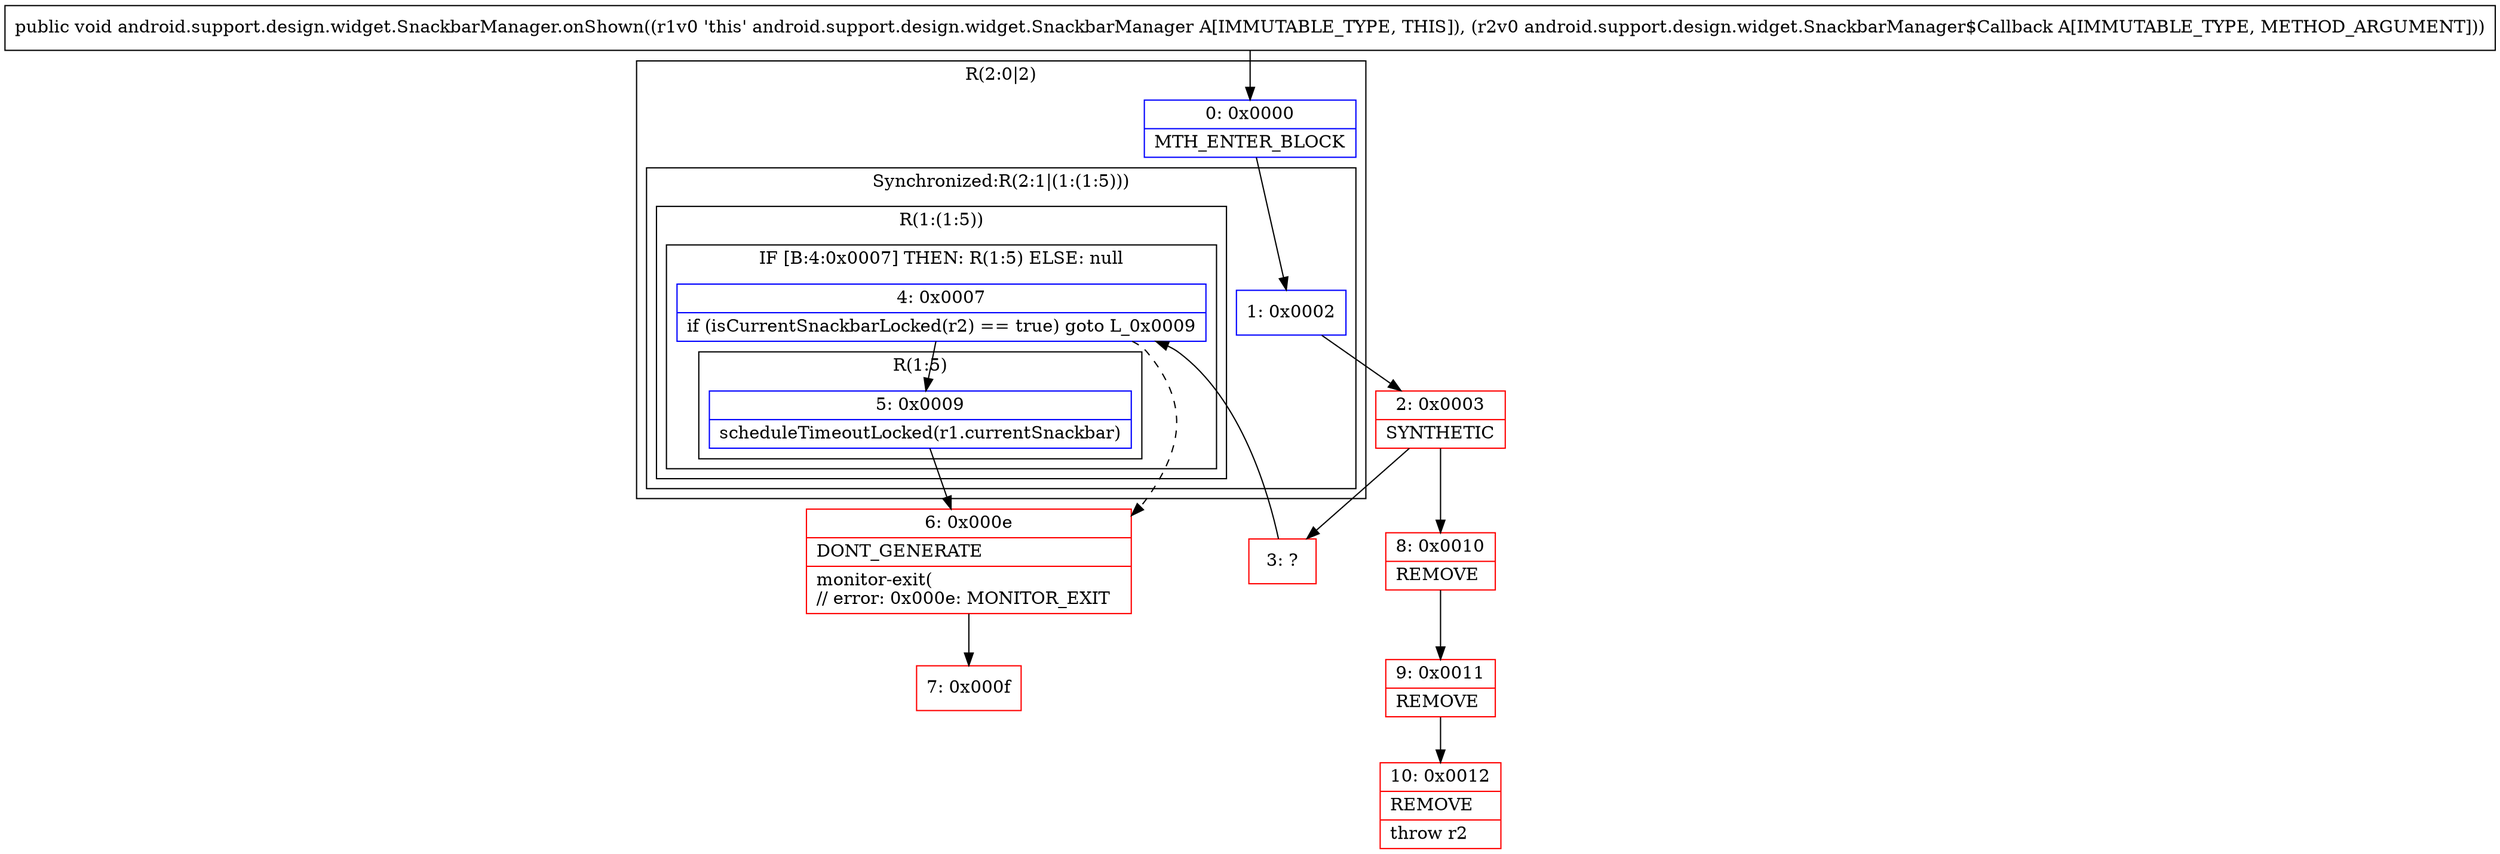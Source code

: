 digraph "CFG forandroid.support.design.widget.SnackbarManager.onShown(Landroid\/support\/design\/widget\/SnackbarManager$Callback;)V" {
subgraph cluster_Region_1303148618 {
label = "R(2:0|2)";
node [shape=record,color=blue];
Node_0 [shape=record,label="{0\:\ 0x0000|MTH_ENTER_BLOCK\l}"];
subgraph cluster_SynchronizedRegion_1877896115 {
label = "Synchronized:R(2:1|(1:(1:5)))";
node [shape=record,color=blue];
Node_1 [shape=record,label="{1\:\ 0x0002}"];
subgraph cluster_Region_1357684887 {
label = "R(1:(1:5))";
node [shape=record,color=blue];
subgraph cluster_IfRegion_1964172755 {
label = "IF [B:4:0x0007] THEN: R(1:5) ELSE: null";
node [shape=record,color=blue];
Node_4 [shape=record,label="{4\:\ 0x0007|if (isCurrentSnackbarLocked(r2) == true) goto L_0x0009\l}"];
subgraph cluster_Region_1540533523 {
label = "R(1:5)";
node [shape=record,color=blue];
Node_5 [shape=record,label="{5\:\ 0x0009|scheduleTimeoutLocked(r1.currentSnackbar)\l}"];
}
}
}
}
}
Node_2 [shape=record,color=red,label="{2\:\ 0x0003|SYNTHETIC\l}"];
Node_3 [shape=record,color=red,label="{3\:\ ?}"];
Node_6 [shape=record,color=red,label="{6\:\ 0x000e|DONT_GENERATE\l|monitor\-exit(\l\/\/ error: 0x000e: MONITOR_EXIT  \l}"];
Node_7 [shape=record,color=red,label="{7\:\ 0x000f}"];
Node_8 [shape=record,color=red,label="{8\:\ 0x0010|REMOVE\l}"];
Node_9 [shape=record,color=red,label="{9\:\ 0x0011|REMOVE\l}"];
Node_10 [shape=record,color=red,label="{10\:\ 0x0012|REMOVE\l|throw r2\l}"];
MethodNode[shape=record,label="{public void android.support.design.widget.SnackbarManager.onShown((r1v0 'this' android.support.design.widget.SnackbarManager A[IMMUTABLE_TYPE, THIS]), (r2v0 android.support.design.widget.SnackbarManager$Callback A[IMMUTABLE_TYPE, METHOD_ARGUMENT])) }"];
MethodNode -> Node_0;
Node_0 -> Node_1;
Node_1 -> Node_2;
Node_4 -> Node_5;
Node_4 -> Node_6[style=dashed];
Node_5 -> Node_6;
Node_2 -> Node_3;
Node_2 -> Node_8;
Node_3 -> Node_4;
Node_6 -> Node_7;
Node_8 -> Node_9;
Node_9 -> Node_10;
}

